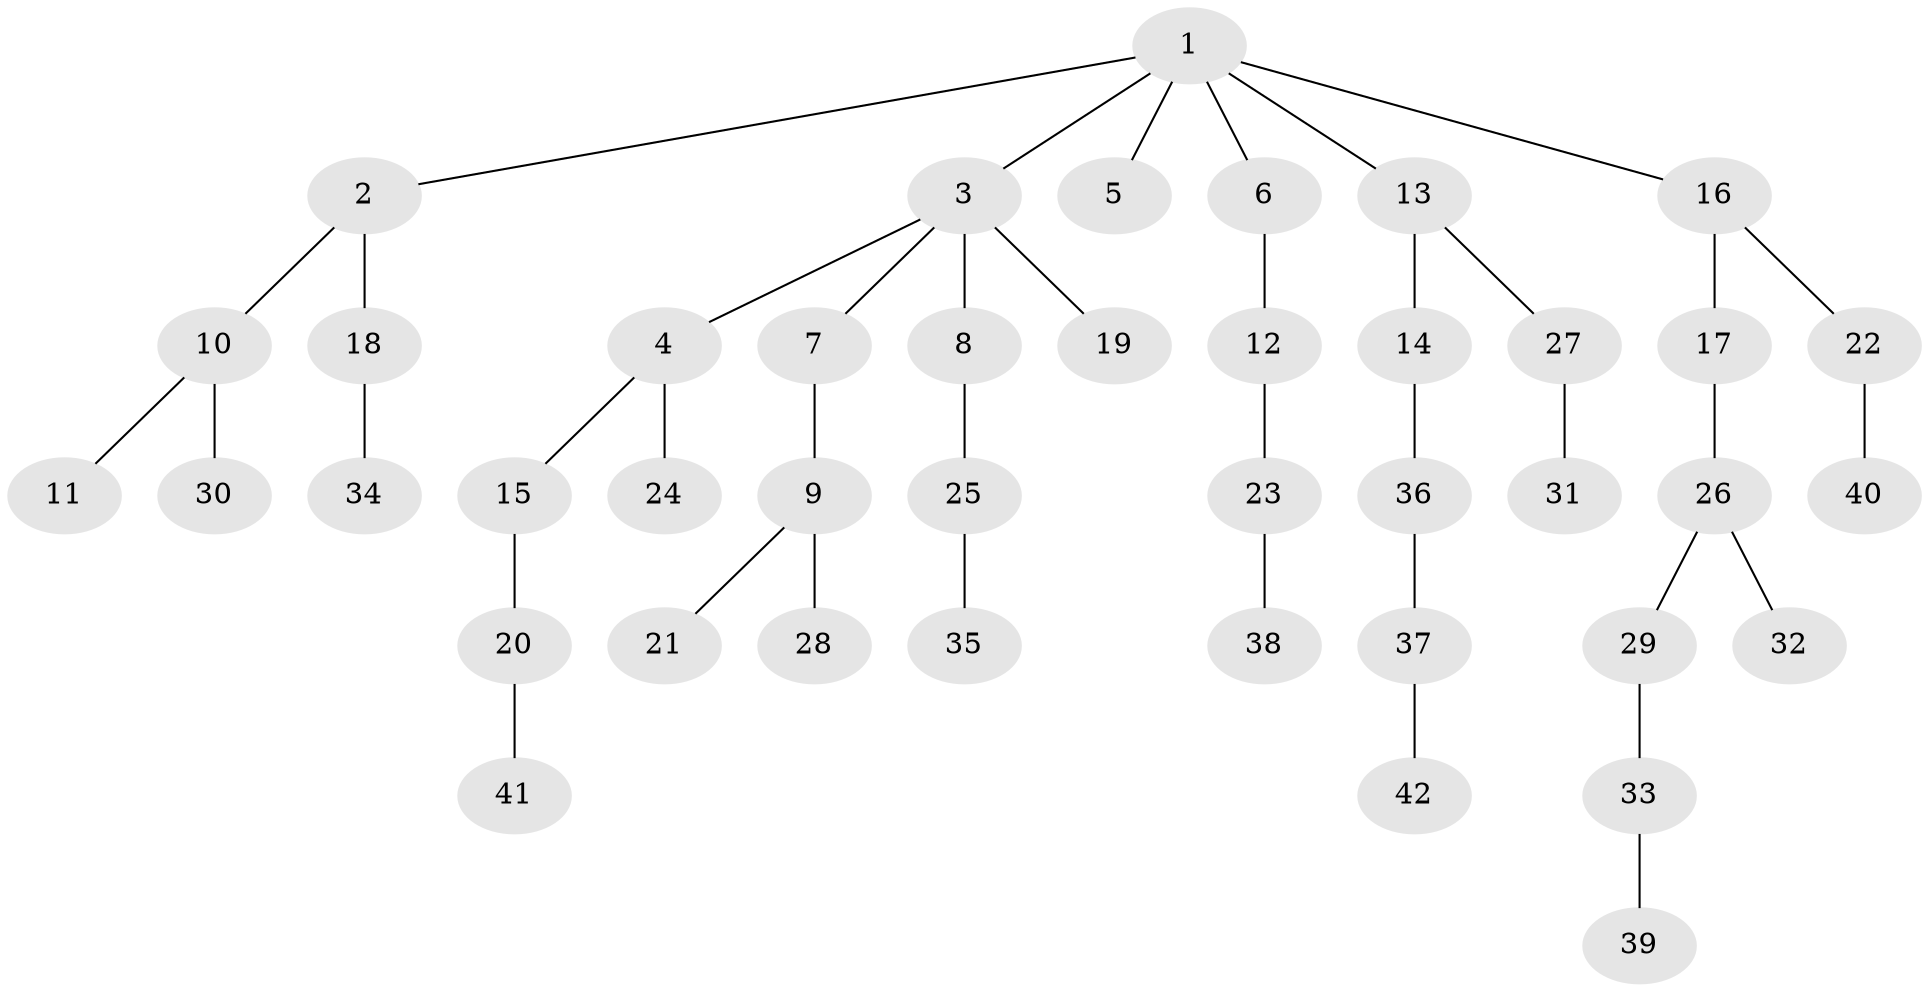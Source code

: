 // original degree distribution, {8: 0.009900990099009901, 5: 0.04950495049504951, 3: 0.1188118811881188, 1: 0.504950495049505, 4: 0.07920792079207921, 2: 0.2376237623762376}
// Generated by graph-tools (version 1.1) at 2025/51/03/04/25 22:51:40]
// undirected, 42 vertices, 41 edges
graph export_dot {
  node [color=gray90,style=filled];
  1;
  2;
  3;
  4;
  5;
  6;
  7;
  8;
  9;
  10;
  11;
  12;
  13;
  14;
  15;
  16;
  17;
  18;
  19;
  20;
  21;
  22;
  23;
  24;
  25;
  26;
  27;
  28;
  29;
  30;
  31;
  32;
  33;
  34;
  35;
  36;
  37;
  38;
  39;
  40;
  41;
  42;
  1 -- 2 [weight=1.0];
  1 -- 3 [weight=1.0];
  1 -- 5 [weight=1.0];
  1 -- 6 [weight=1.0];
  1 -- 13 [weight=1.0];
  1 -- 16 [weight=1.0];
  2 -- 10 [weight=1.0];
  2 -- 18 [weight=1.0];
  3 -- 4 [weight=1.0];
  3 -- 7 [weight=1.0];
  3 -- 8 [weight=2.0];
  3 -- 19 [weight=1.0];
  4 -- 15 [weight=1.0];
  4 -- 24 [weight=3.0];
  6 -- 12 [weight=2.0];
  7 -- 9 [weight=2.0];
  8 -- 25 [weight=1.0];
  9 -- 21 [weight=1.0];
  9 -- 28 [weight=1.0];
  10 -- 11 [weight=1.0];
  10 -- 30 [weight=1.0];
  12 -- 23 [weight=1.0];
  13 -- 14 [weight=1.0];
  13 -- 27 [weight=1.0];
  14 -- 36 [weight=1.0];
  15 -- 20 [weight=1.0];
  16 -- 17 [weight=1.0];
  16 -- 22 [weight=1.0];
  17 -- 26 [weight=1.0];
  18 -- 34 [weight=1.0];
  20 -- 41 [weight=1.0];
  22 -- 40 [weight=1.0];
  23 -- 38 [weight=1.0];
  25 -- 35 [weight=1.0];
  26 -- 29 [weight=1.0];
  26 -- 32 [weight=1.0];
  27 -- 31 [weight=1.0];
  29 -- 33 [weight=2.0];
  33 -- 39 [weight=1.0];
  36 -- 37 [weight=1.0];
  37 -- 42 [weight=1.0];
}
